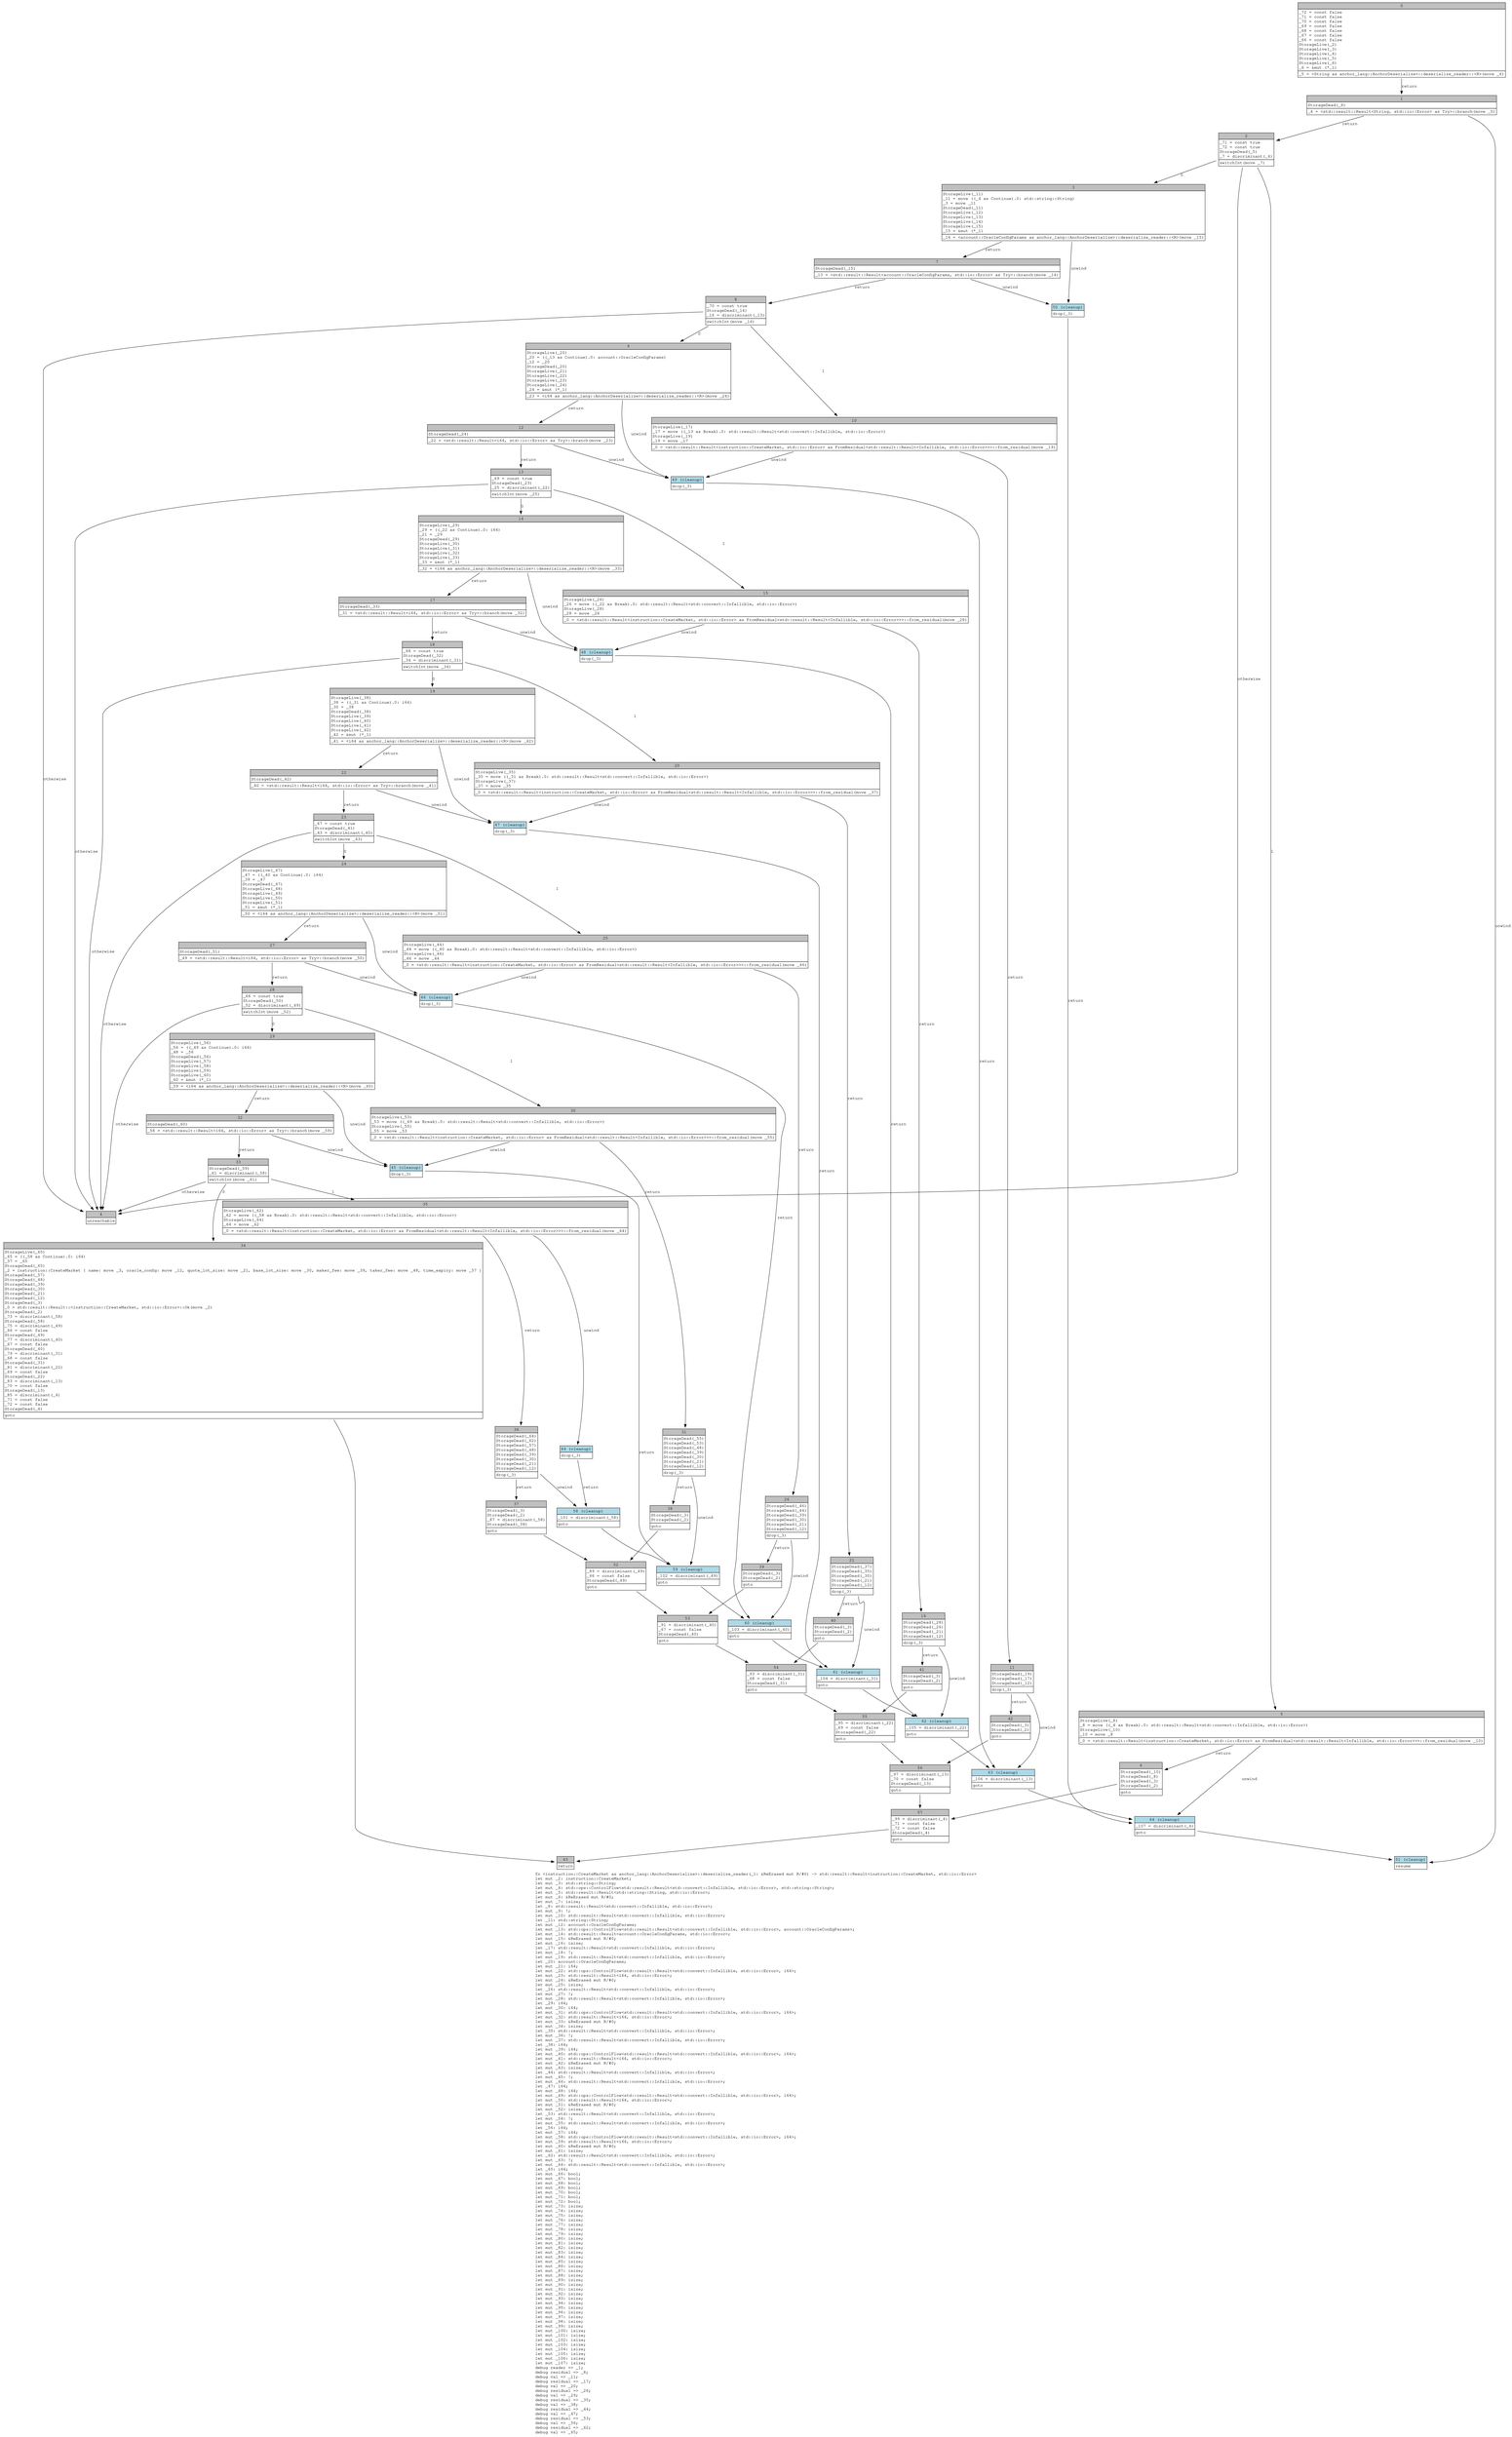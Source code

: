 digraph Mir_0_1341 {
    graph [fontname="Courier, monospace"];
    node [fontname="Courier, monospace"];
    edge [fontname="Courier, monospace"];
    label=<fn &lt;instruction::CreateMarket as anchor_lang::AnchorDeserialize&gt;::deserialize_reader(_1: &amp;ReErased mut R/#0) -&gt; std::result::Result&lt;instruction::CreateMarket, std::io::Error&gt;<br align="left"/>let mut _2: instruction::CreateMarket;<br align="left"/>let mut _3: std::string::String;<br align="left"/>let mut _4: std::ops::ControlFlow&lt;std::result::Result&lt;std::convert::Infallible, std::io::Error&gt;, std::string::String&gt;;<br align="left"/>let mut _5: std::result::Result&lt;std::string::String, std::io::Error&gt;;<br align="left"/>let mut _6: &amp;ReErased mut R/#0;<br align="left"/>let mut _7: isize;<br align="left"/>let _8: std::result::Result&lt;std::convert::Infallible, std::io::Error&gt;;<br align="left"/>let mut _9: !;<br align="left"/>let mut _10: std::result::Result&lt;std::convert::Infallible, std::io::Error&gt;;<br align="left"/>let _11: std::string::String;<br align="left"/>let mut _12: account::OracleConfigParams;<br align="left"/>let mut _13: std::ops::ControlFlow&lt;std::result::Result&lt;std::convert::Infallible, std::io::Error&gt;, account::OracleConfigParams&gt;;<br align="left"/>let mut _14: std::result::Result&lt;account::OracleConfigParams, std::io::Error&gt;;<br align="left"/>let mut _15: &amp;ReErased mut R/#0;<br align="left"/>let mut _16: isize;<br align="left"/>let _17: std::result::Result&lt;std::convert::Infallible, std::io::Error&gt;;<br align="left"/>let mut _18: !;<br align="left"/>let mut _19: std::result::Result&lt;std::convert::Infallible, std::io::Error&gt;;<br align="left"/>let _20: account::OracleConfigParams;<br align="left"/>let mut _21: i64;<br align="left"/>let mut _22: std::ops::ControlFlow&lt;std::result::Result&lt;std::convert::Infallible, std::io::Error&gt;, i64&gt;;<br align="left"/>let mut _23: std::result::Result&lt;i64, std::io::Error&gt;;<br align="left"/>let mut _24: &amp;ReErased mut R/#0;<br align="left"/>let mut _25: isize;<br align="left"/>let _26: std::result::Result&lt;std::convert::Infallible, std::io::Error&gt;;<br align="left"/>let mut _27: !;<br align="left"/>let mut _28: std::result::Result&lt;std::convert::Infallible, std::io::Error&gt;;<br align="left"/>let _29: i64;<br align="left"/>let mut _30: i64;<br align="left"/>let mut _31: std::ops::ControlFlow&lt;std::result::Result&lt;std::convert::Infallible, std::io::Error&gt;, i64&gt;;<br align="left"/>let mut _32: std::result::Result&lt;i64, std::io::Error&gt;;<br align="left"/>let mut _33: &amp;ReErased mut R/#0;<br align="left"/>let mut _34: isize;<br align="left"/>let _35: std::result::Result&lt;std::convert::Infallible, std::io::Error&gt;;<br align="left"/>let mut _36: !;<br align="left"/>let mut _37: std::result::Result&lt;std::convert::Infallible, std::io::Error&gt;;<br align="left"/>let _38: i64;<br align="left"/>let mut _39: i64;<br align="left"/>let mut _40: std::ops::ControlFlow&lt;std::result::Result&lt;std::convert::Infallible, std::io::Error&gt;, i64&gt;;<br align="left"/>let mut _41: std::result::Result&lt;i64, std::io::Error&gt;;<br align="left"/>let mut _42: &amp;ReErased mut R/#0;<br align="left"/>let mut _43: isize;<br align="left"/>let _44: std::result::Result&lt;std::convert::Infallible, std::io::Error&gt;;<br align="left"/>let mut _45: !;<br align="left"/>let mut _46: std::result::Result&lt;std::convert::Infallible, std::io::Error&gt;;<br align="left"/>let _47: i64;<br align="left"/>let mut _48: i64;<br align="left"/>let mut _49: std::ops::ControlFlow&lt;std::result::Result&lt;std::convert::Infallible, std::io::Error&gt;, i64&gt;;<br align="left"/>let mut _50: std::result::Result&lt;i64, std::io::Error&gt;;<br align="left"/>let mut _51: &amp;ReErased mut R/#0;<br align="left"/>let mut _52: isize;<br align="left"/>let _53: std::result::Result&lt;std::convert::Infallible, std::io::Error&gt;;<br align="left"/>let mut _54: !;<br align="left"/>let mut _55: std::result::Result&lt;std::convert::Infallible, std::io::Error&gt;;<br align="left"/>let _56: i64;<br align="left"/>let mut _57: i64;<br align="left"/>let mut _58: std::ops::ControlFlow&lt;std::result::Result&lt;std::convert::Infallible, std::io::Error&gt;, i64&gt;;<br align="left"/>let mut _59: std::result::Result&lt;i64, std::io::Error&gt;;<br align="left"/>let mut _60: &amp;ReErased mut R/#0;<br align="left"/>let mut _61: isize;<br align="left"/>let _62: std::result::Result&lt;std::convert::Infallible, std::io::Error&gt;;<br align="left"/>let mut _63: !;<br align="left"/>let mut _64: std::result::Result&lt;std::convert::Infallible, std::io::Error&gt;;<br align="left"/>let _65: i64;<br align="left"/>let mut _66: bool;<br align="left"/>let mut _67: bool;<br align="left"/>let mut _68: bool;<br align="left"/>let mut _69: bool;<br align="left"/>let mut _70: bool;<br align="left"/>let mut _71: bool;<br align="left"/>let mut _72: bool;<br align="left"/>let mut _73: isize;<br align="left"/>let mut _74: isize;<br align="left"/>let mut _75: isize;<br align="left"/>let mut _76: isize;<br align="left"/>let mut _77: isize;<br align="left"/>let mut _78: isize;<br align="left"/>let mut _79: isize;<br align="left"/>let mut _80: isize;<br align="left"/>let mut _81: isize;<br align="left"/>let mut _82: isize;<br align="left"/>let mut _83: isize;<br align="left"/>let mut _84: isize;<br align="left"/>let mut _85: isize;<br align="left"/>let mut _86: isize;<br align="left"/>let mut _87: isize;<br align="left"/>let mut _88: isize;<br align="left"/>let mut _89: isize;<br align="left"/>let mut _90: isize;<br align="left"/>let mut _91: isize;<br align="left"/>let mut _92: isize;<br align="left"/>let mut _93: isize;<br align="left"/>let mut _94: isize;<br align="left"/>let mut _95: isize;<br align="left"/>let mut _96: isize;<br align="left"/>let mut _97: isize;<br align="left"/>let mut _98: isize;<br align="left"/>let mut _99: isize;<br align="left"/>let mut _100: isize;<br align="left"/>let mut _101: isize;<br align="left"/>let mut _102: isize;<br align="left"/>let mut _103: isize;<br align="left"/>let mut _104: isize;<br align="left"/>let mut _105: isize;<br align="left"/>let mut _106: isize;<br align="left"/>let mut _107: isize;<br align="left"/>debug reader =&gt; _1;<br align="left"/>debug residual =&gt; _8;<br align="left"/>debug val =&gt; _11;<br align="left"/>debug residual =&gt; _17;<br align="left"/>debug val =&gt; _20;<br align="left"/>debug residual =&gt; _26;<br align="left"/>debug val =&gt; _29;<br align="left"/>debug residual =&gt; _35;<br align="left"/>debug val =&gt; _38;<br align="left"/>debug residual =&gt; _44;<br align="left"/>debug val =&gt; _47;<br align="left"/>debug residual =&gt; _53;<br align="left"/>debug val =&gt; _56;<br align="left"/>debug residual =&gt; _62;<br align="left"/>debug val =&gt; _65;<br align="left"/>>;
    bb0__0_1341 [shape="none", label=<<table border="0" cellborder="1" cellspacing="0"><tr><td bgcolor="gray" align="center" colspan="1">0</td></tr><tr><td align="left" balign="left">_72 = const false<br/>_71 = const false<br/>_70 = const false<br/>_69 = const false<br/>_68 = const false<br/>_67 = const false<br/>_66 = const false<br/>StorageLive(_2)<br/>StorageLive(_3)<br/>StorageLive(_4)<br/>StorageLive(_5)<br/>StorageLive(_6)<br/>_6 = &amp;mut (*_1)<br/></td></tr><tr><td align="left">_5 = &lt;String as anchor_lang::AnchorDeserialize&gt;::deserialize_reader::&lt;R&gt;(move _6)</td></tr></table>>];
    bb1__0_1341 [shape="none", label=<<table border="0" cellborder="1" cellspacing="0"><tr><td bgcolor="gray" align="center" colspan="1">1</td></tr><tr><td align="left" balign="left">StorageDead(_6)<br/></td></tr><tr><td align="left">_4 = &lt;std::result::Result&lt;String, std::io::Error&gt; as Try&gt;::branch(move _5)</td></tr></table>>];
    bb2__0_1341 [shape="none", label=<<table border="0" cellborder="1" cellspacing="0"><tr><td bgcolor="gray" align="center" colspan="1">2</td></tr><tr><td align="left" balign="left">_71 = const true<br/>_72 = const true<br/>StorageDead(_5)<br/>_7 = discriminant(_4)<br/></td></tr><tr><td align="left">switchInt(move _7)</td></tr></table>>];
    bb3__0_1341 [shape="none", label=<<table border="0" cellborder="1" cellspacing="0"><tr><td bgcolor="gray" align="center" colspan="1">3</td></tr><tr><td align="left" balign="left">StorageLive(_11)<br/>_11 = move ((_4 as Continue).0: std::string::String)<br/>_3 = move _11<br/>StorageDead(_11)<br/>StorageLive(_12)<br/>StorageLive(_13)<br/>StorageLive(_14)<br/>StorageLive(_15)<br/>_15 = &amp;mut (*_1)<br/></td></tr><tr><td align="left">_14 = &lt;account::OracleConfigParams as anchor_lang::AnchorDeserialize&gt;::deserialize_reader::&lt;R&gt;(move _15)</td></tr></table>>];
    bb4__0_1341 [shape="none", label=<<table border="0" cellborder="1" cellspacing="0"><tr><td bgcolor="gray" align="center" colspan="1">4</td></tr><tr><td align="left">unreachable</td></tr></table>>];
    bb5__0_1341 [shape="none", label=<<table border="0" cellborder="1" cellspacing="0"><tr><td bgcolor="gray" align="center" colspan="1">5</td></tr><tr><td align="left" balign="left">StorageLive(_8)<br/>_8 = move ((_4 as Break).0: std::result::Result&lt;std::convert::Infallible, std::io::Error&gt;)<br/>StorageLive(_10)<br/>_10 = move _8<br/></td></tr><tr><td align="left">_0 = &lt;std::result::Result&lt;instruction::CreateMarket, std::io::Error&gt; as FromResidual&lt;std::result::Result&lt;Infallible, std::io::Error&gt;&gt;&gt;::from_residual(move _10)</td></tr></table>>];
    bb6__0_1341 [shape="none", label=<<table border="0" cellborder="1" cellspacing="0"><tr><td bgcolor="gray" align="center" colspan="1">6</td></tr><tr><td align="left" balign="left">StorageDead(_10)<br/>StorageDead(_8)<br/>StorageDead(_3)<br/>StorageDead(_2)<br/></td></tr><tr><td align="left">goto</td></tr></table>>];
    bb7__0_1341 [shape="none", label=<<table border="0" cellborder="1" cellspacing="0"><tr><td bgcolor="gray" align="center" colspan="1">7</td></tr><tr><td align="left" balign="left">StorageDead(_15)<br/></td></tr><tr><td align="left">_13 = &lt;std::result::Result&lt;account::OracleConfigParams, std::io::Error&gt; as Try&gt;::branch(move _14)</td></tr></table>>];
    bb8__0_1341 [shape="none", label=<<table border="0" cellborder="1" cellspacing="0"><tr><td bgcolor="gray" align="center" colspan="1">8</td></tr><tr><td align="left" balign="left">_70 = const true<br/>StorageDead(_14)<br/>_16 = discriminant(_13)<br/></td></tr><tr><td align="left">switchInt(move _16)</td></tr></table>>];
    bb9__0_1341 [shape="none", label=<<table border="0" cellborder="1" cellspacing="0"><tr><td bgcolor="gray" align="center" colspan="1">9</td></tr><tr><td align="left" balign="left">StorageLive(_20)<br/>_20 = ((_13 as Continue).0: account::OracleConfigParams)<br/>_12 = _20<br/>StorageDead(_20)<br/>StorageLive(_21)<br/>StorageLive(_22)<br/>StorageLive(_23)<br/>StorageLive(_24)<br/>_24 = &amp;mut (*_1)<br/></td></tr><tr><td align="left">_23 = &lt;i64 as anchor_lang::AnchorDeserialize&gt;::deserialize_reader::&lt;R&gt;(move _24)</td></tr></table>>];
    bb10__0_1341 [shape="none", label=<<table border="0" cellborder="1" cellspacing="0"><tr><td bgcolor="gray" align="center" colspan="1">10</td></tr><tr><td align="left" balign="left">StorageLive(_17)<br/>_17 = move ((_13 as Break).0: std::result::Result&lt;std::convert::Infallible, std::io::Error&gt;)<br/>StorageLive(_19)<br/>_19 = move _17<br/></td></tr><tr><td align="left">_0 = &lt;std::result::Result&lt;instruction::CreateMarket, std::io::Error&gt; as FromResidual&lt;std::result::Result&lt;Infallible, std::io::Error&gt;&gt;&gt;::from_residual(move _19)</td></tr></table>>];
    bb11__0_1341 [shape="none", label=<<table border="0" cellborder="1" cellspacing="0"><tr><td bgcolor="gray" align="center" colspan="1">11</td></tr><tr><td align="left" balign="left">StorageDead(_19)<br/>StorageDead(_17)<br/>StorageDead(_12)<br/></td></tr><tr><td align="left">drop(_3)</td></tr></table>>];
    bb12__0_1341 [shape="none", label=<<table border="0" cellborder="1" cellspacing="0"><tr><td bgcolor="gray" align="center" colspan="1">12</td></tr><tr><td align="left" balign="left">StorageDead(_24)<br/></td></tr><tr><td align="left">_22 = &lt;std::result::Result&lt;i64, std::io::Error&gt; as Try&gt;::branch(move _23)</td></tr></table>>];
    bb13__0_1341 [shape="none", label=<<table border="0" cellborder="1" cellspacing="0"><tr><td bgcolor="gray" align="center" colspan="1">13</td></tr><tr><td align="left" balign="left">_69 = const true<br/>StorageDead(_23)<br/>_25 = discriminant(_22)<br/></td></tr><tr><td align="left">switchInt(move _25)</td></tr></table>>];
    bb14__0_1341 [shape="none", label=<<table border="0" cellborder="1" cellspacing="0"><tr><td bgcolor="gray" align="center" colspan="1">14</td></tr><tr><td align="left" balign="left">StorageLive(_29)<br/>_29 = ((_22 as Continue).0: i64)<br/>_21 = _29<br/>StorageDead(_29)<br/>StorageLive(_30)<br/>StorageLive(_31)<br/>StorageLive(_32)<br/>StorageLive(_33)<br/>_33 = &amp;mut (*_1)<br/></td></tr><tr><td align="left">_32 = &lt;i64 as anchor_lang::AnchorDeserialize&gt;::deserialize_reader::&lt;R&gt;(move _33)</td></tr></table>>];
    bb15__0_1341 [shape="none", label=<<table border="0" cellborder="1" cellspacing="0"><tr><td bgcolor="gray" align="center" colspan="1">15</td></tr><tr><td align="left" balign="left">StorageLive(_26)<br/>_26 = move ((_22 as Break).0: std::result::Result&lt;std::convert::Infallible, std::io::Error&gt;)<br/>StorageLive(_28)<br/>_28 = move _26<br/></td></tr><tr><td align="left">_0 = &lt;std::result::Result&lt;instruction::CreateMarket, std::io::Error&gt; as FromResidual&lt;std::result::Result&lt;Infallible, std::io::Error&gt;&gt;&gt;::from_residual(move _28)</td></tr></table>>];
    bb16__0_1341 [shape="none", label=<<table border="0" cellborder="1" cellspacing="0"><tr><td bgcolor="gray" align="center" colspan="1">16</td></tr><tr><td align="left" balign="left">StorageDead(_28)<br/>StorageDead(_26)<br/>StorageDead(_21)<br/>StorageDead(_12)<br/></td></tr><tr><td align="left">drop(_3)</td></tr></table>>];
    bb17__0_1341 [shape="none", label=<<table border="0" cellborder="1" cellspacing="0"><tr><td bgcolor="gray" align="center" colspan="1">17</td></tr><tr><td align="left" balign="left">StorageDead(_33)<br/></td></tr><tr><td align="left">_31 = &lt;std::result::Result&lt;i64, std::io::Error&gt; as Try&gt;::branch(move _32)</td></tr></table>>];
    bb18__0_1341 [shape="none", label=<<table border="0" cellborder="1" cellspacing="0"><tr><td bgcolor="gray" align="center" colspan="1">18</td></tr><tr><td align="left" balign="left">_68 = const true<br/>StorageDead(_32)<br/>_34 = discriminant(_31)<br/></td></tr><tr><td align="left">switchInt(move _34)</td></tr></table>>];
    bb19__0_1341 [shape="none", label=<<table border="0" cellborder="1" cellspacing="0"><tr><td bgcolor="gray" align="center" colspan="1">19</td></tr><tr><td align="left" balign="left">StorageLive(_38)<br/>_38 = ((_31 as Continue).0: i64)<br/>_30 = _38<br/>StorageDead(_38)<br/>StorageLive(_39)<br/>StorageLive(_40)<br/>StorageLive(_41)<br/>StorageLive(_42)<br/>_42 = &amp;mut (*_1)<br/></td></tr><tr><td align="left">_41 = &lt;i64 as anchor_lang::AnchorDeserialize&gt;::deserialize_reader::&lt;R&gt;(move _42)</td></tr></table>>];
    bb20__0_1341 [shape="none", label=<<table border="0" cellborder="1" cellspacing="0"><tr><td bgcolor="gray" align="center" colspan="1">20</td></tr><tr><td align="left" balign="left">StorageLive(_35)<br/>_35 = move ((_31 as Break).0: std::result::Result&lt;std::convert::Infallible, std::io::Error&gt;)<br/>StorageLive(_37)<br/>_37 = move _35<br/></td></tr><tr><td align="left">_0 = &lt;std::result::Result&lt;instruction::CreateMarket, std::io::Error&gt; as FromResidual&lt;std::result::Result&lt;Infallible, std::io::Error&gt;&gt;&gt;::from_residual(move _37)</td></tr></table>>];
    bb21__0_1341 [shape="none", label=<<table border="0" cellborder="1" cellspacing="0"><tr><td bgcolor="gray" align="center" colspan="1">21</td></tr><tr><td align="left" balign="left">StorageDead(_37)<br/>StorageDead(_35)<br/>StorageDead(_30)<br/>StorageDead(_21)<br/>StorageDead(_12)<br/></td></tr><tr><td align="left">drop(_3)</td></tr></table>>];
    bb22__0_1341 [shape="none", label=<<table border="0" cellborder="1" cellspacing="0"><tr><td bgcolor="gray" align="center" colspan="1">22</td></tr><tr><td align="left" balign="left">StorageDead(_42)<br/></td></tr><tr><td align="left">_40 = &lt;std::result::Result&lt;i64, std::io::Error&gt; as Try&gt;::branch(move _41)</td></tr></table>>];
    bb23__0_1341 [shape="none", label=<<table border="0" cellborder="1" cellspacing="0"><tr><td bgcolor="gray" align="center" colspan="1">23</td></tr><tr><td align="left" balign="left">_67 = const true<br/>StorageDead(_41)<br/>_43 = discriminant(_40)<br/></td></tr><tr><td align="left">switchInt(move _43)</td></tr></table>>];
    bb24__0_1341 [shape="none", label=<<table border="0" cellborder="1" cellspacing="0"><tr><td bgcolor="gray" align="center" colspan="1">24</td></tr><tr><td align="left" balign="left">StorageLive(_47)<br/>_47 = ((_40 as Continue).0: i64)<br/>_39 = _47<br/>StorageDead(_47)<br/>StorageLive(_48)<br/>StorageLive(_49)<br/>StorageLive(_50)<br/>StorageLive(_51)<br/>_51 = &amp;mut (*_1)<br/></td></tr><tr><td align="left">_50 = &lt;i64 as anchor_lang::AnchorDeserialize&gt;::deserialize_reader::&lt;R&gt;(move _51)</td></tr></table>>];
    bb25__0_1341 [shape="none", label=<<table border="0" cellborder="1" cellspacing="0"><tr><td bgcolor="gray" align="center" colspan="1">25</td></tr><tr><td align="left" balign="left">StorageLive(_44)<br/>_44 = move ((_40 as Break).0: std::result::Result&lt;std::convert::Infallible, std::io::Error&gt;)<br/>StorageLive(_46)<br/>_46 = move _44<br/></td></tr><tr><td align="left">_0 = &lt;std::result::Result&lt;instruction::CreateMarket, std::io::Error&gt; as FromResidual&lt;std::result::Result&lt;Infallible, std::io::Error&gt;&gt;&gt;::from_residual(move _46)</td></tr></table>>];
    bb26__0_1341 [shape="none", label=<<table border="0" cellborder="1" cellspacing="0"><tr><td bgcolor="gray" align="center" colspan="1">26</td></tr><tr><td align="left" balign="left">StorageDead(_46)<br/>StorageDead(_44)<br/>StorageDead(_39)<br/>StorageDead(_30)<br/>StorageDead(_21)<br/>StorageDead(_12)<br/></td></tr><tr><td align="left">drop(_3)</td></tr></table>>];
    bb27__0_1341 [shape="none", label=<<table border="0" cellborder="1" cellspacing="0"><tr><td bgcolor="gray" align="center" colspan="1">27</td></tr><tr><td align="left" balign="left">StorageDead(_51)<br/></td></tr><tr><td align="left">_49 = &lt;std::result::Result&lt;i64, std::io::Error&gt; as Try&gt;::branch(move _50)</td></tr></table>>];
    bb28__0_1341 [shape="none", label=<<table border="0" cellborder="1" cellspacing="0"><tr><td bgcolor="gray" align="center" colspan="1">28</td></tr><tr><td align="left" balign="left">_66 = const true<br/>StorageDead(_50)<br/>_52 = discriminant(_49)<br/></td></tr><tr><td align="left">switchInt(move _52)</td></tr></table>>];
    bb29__0_1341 [shape="none", label=<<table border="0" cellborder="1" cellspacing="0"><tr><td bgcolor="gray" align="center" colspan="1">29</td></tr><tr><td align="left" balign="left">StorageLive(_56)<br/>_56 = ((_49 as Continue).0: i64)<br/>_48 = _56<br/>StorageDead(_56)<br/>StorageLive(_57)<br/>StorageLive(_58)<br/>StorageLive(_59)<br/>StorageLive(_60)<br/>_60 = &amp;mut (*_1)<br/></td></tr><tr><td align="left">_59 = &lt;i64 as anchor_lang::AnchorDeserialize&gt;::deserialize_reader::&lt;R&gt;(move _60)</td></tr></table>>];
    bb30__0_1341 [shape="none", label=<<table border="0" cellborder="1" cellspacing="0"><tr><td bgcolor="gray" align="center" colspan="1">30</td></tr><tr><td align="left" balign="left">StorageLive(_53)<br/>_53 = move ((_49 as Break).0: std::result::Result&lt;std::convert::Infallible, std::io::Error&gt;)<br/>StorageLive(_55)<br/>_55 = move _53<br/></td></tr><tr><td align="left">_0 = &lt;std::result::Result&lt;instruction::CreateMarket, std::io::Error&gt; as FromResidual&lt;std::result::Result&lt;Infallible, std::io::Error&gt;&gt;&gt;::from_residual(move _55)</td></tr></table>>];
    bb31__0_1341 [shape="none", label=<<table border="0" cellborder="1" cellspacing="0"><tr><td bgcolor="gray" align="center" colspan="1">31</td></tr><tr><td align="left" balign="left">StorageDead(_55)<br/>StorageDead(_53)<br/>StorageDead(_48)<br/>StorageDead(_39)<br/>StorageDead(_30)<br/>StorageDead(_21)<br/>StorageDead(_12)<br/></td></tr><tr><td align="left">drop(_3)</td></tr></table>>];
    bb32__0_1341 [shape="none", label=<<table border="0" cellborder="1" cellspacing="0"><tr><td bgcolor="gray" align="center" colspan="1">32</td></tr><tr><td align="left" balign="left">StorageDead(_60)<br/></td></tr><tr><td align="left">_58 = &lt;std::result::Result&lt;i64, std::io::Error&gt; as Try&gt;::branch(move _59)</td></tr></table>>];
    bb33__0_1341 [shape="none", label=<<table border="0" cellborder="1" cellspacing="0"><tr><td bgcolor="gray" align="center" colspan="1">33</td></tr><tr><td align="left" balign="left">StorageDead(_59)<br/>_61 = discriminant(_58)<br/></td></tr><tr><td align="left">switchInt(move _61)</td></tr></table>>];
    bb34__0_1341 [shape="none", label=<<table border="0" cellborder="1" cellspacing="0"><tr><td bgcolor="gray" align="center" colspan="1">34</td></tr><tr><td align="left" balign="left">StorageLive(_65)<br/>_65 = ((_58 as Continue).0: i64)<br/>_57 = _65<br/>StorageDead(_65)<br/>_2 = instruction::CreateMarket { name: move _3, oracle_config: move _12, quote_lot_size: move _21, base_lot_size: move _30, maker_fee: move _39, taker_fee: move _48, time_expiry: move _57 }<br/>StorageDead(_57)<br/>StorageDead(_48)<br/>StorageDead(_39)<br/>StorageDead(_30)<br/>StorageDead(_21)<br/>StorageDead(_12)<br/>StorageDead(_3)<br/>_0 = std::result::Result::&lt;instruction::CreateMarket, std::io::Error&gt;::Ok(move _2)<br/>StorageDead(_2)<br/>_73 = discriminant(_58)<br/>StorageDead(_58)<br/>_75 = discriminant(_49)<br/>_66 = const false<br/>StorageDead(_49)<br/>_77 = discriminant(_40)<br/>_67 = const false<br/>StorageDead(_40)<br/>_79 = discriminant(_31)<br/>_68 = const false<br/>StorageDead(_31)<br/>_81 = discriminant(_22)<br/>_69 = const false<br/>StorageDead(_22)<br/>_83 = discriminant(_13)<br/>_70 = const false<br/>StorageDead(_13)<br/>_85 = discriminant(_4)<br/>_71 = const false<br/>_72 = const false<br/>StorageDead(_4)<br/></td></tr><tr><td align="left">goto</td></tr></table>>];
    bb35__0_1341 [shape="none", label=<<table border="0" cellborder="1" cellspacing="0"><tr><td bgcolor="gray" align="center" colspan="1">35</td></tr><tr><td align="left" balign="left">StorageLive(_62)<br/>_62 = move ((_58 as Break).0: std::result::Result&lt;std::convert::Infallible, std::io::Error&gt;)<br/>StorageLive(_64)<br/>_64 = move _62<br/></td></tr><tr><td align="left">_0 = &lt;std::result::Result&lt;instruction::CreateMarket, std::io::Error&gt; as FromResidual&lt;std::result::Result&lt;Infallible, std::io::Error&gt;&gt;&gt;::from_residual(move _64)</td></tr></table>>];
    bb36__0_1341 [shape="none", label=<<table border="0" cellborder="1" cellspacing="0"><tr><td bgcolor="gray" align="center" colspan="1">36</td></tr><tr><td align="left" balign="left">StorageDead(_64)<br/>StorageDead(_62)<br/>StorageDead(_57)<br/>StorageDead(_48)<br/>StorageDead(_39)<br/>StorageDead(_30)<br/>StorageDead(_21)<br/>StorageDead(_12)<br/></td></tr><tr><td align="left">drop(_3)</td></tr></table>>];
    bb37__0_1341 [shape="none", label=<<table border="0" cellborder="1" cellspacing="0"><tr><td bgcolor="gray" align="center" colspan="1">37</td></tr><tr><td align="left" balign="left">StorageDead(_3)<br/>StorageDead(_2)<br/>_87 = discriminant(_58)<br/>StorageDead(_58)<br/></td></tr><tr><td align="left">goto</td></tr></table>>];
    bb38__0_1341 [shape="none", label=<<table border="0" cellborder="1" cellspacing="0"><tr><td bgcolor="gray" align="center" colspan="1">38</td></tr><tr><td align="left" balign="left">StorageDead(_3)<br/>StorageDead(_2)<br/></td></tr><tr><td align="left">goto</td></tr></table>>];
    bb39__0_1341 [shape="none", label=<<table border="0" cellborder="1" cellspacing="0"><tr><td bgcolor="gray" align="center" colspan="1">39</td></tr><tr><td align="left" balign="left">StorageDead(_3)<br/>StorageDead(_2)<br/></td></tr><tr><td align="left">goto</td></tr></table>>];
    bb40__0_1341 [shape="none", label=<<table border="0" cellborder="1" cellspacing="0"><tr><td bgcolor="gray" align="center" colspan="1">40</td></tr><tr><td align="left" balign="left">StorageDead(_3)<br/>StorageDead(_2)<br/></td></tr><tr><td align="left">goto</td></tr></table>>];
    bb41__0_1341 [shape="none", label=<<table border="0" cellborder="1" cellspacing="0"><tr><td bgcolor="gray" align="center" colspan="1">41</td></tr><tr><td align="left" balign="left">StorageDead(_3)<br/>StorageDead(_2)<br/></td></tr><tr><td align="left">goto</td></tr></table>>];
    bb42__0_1341 [shape="none", label=<<table border="0" cellborder="1" cellspacing="0"><tr><td bgcolor="gray" align="center" colspan="1">42</td></tr><tr><td align="left" balign="left">StorageDead(_3)<br/>StorageDead(_2)<br/></td></tr><tr><td align="left">goto</td></tr></table>>];
    bb43__0_1341 [shape="none", label=<<table border="0" cellborder="1" cellspacing="0"><tr><td bgcolor="gray" align="center" colspan="1">43</td></tr><tr><td align="left">return</td></tr></table>>];
    bb44__0_1341 [shape="none", label=<<table border="0" cellborder="1" cellspacing="0"><tr><td bgcolor="lightblue" align="center" colspan="1">44 (cleanup)</td></tr><tr><td align="left">drop(_3)</td></tr></table>>];
    bb45__0_1341 [shape="none", label=<<table border="0" cellborder="1" cellspacing="0"><tr><td bgcolor="lightblue" align="center" colspan="1">45 (cleanup)</td></tr><tr><td align="left">drop(_3)</td></tr></table>>];
    bb46__0_1341 [shape="none", label=<<table border="0" cellborder="1" cellspacing="0"><tr><td bgcolor="lightblue" align="center" colspan="1">46 (cleanup)</td></tr><tr><td align="left">drop(_3)</td></tr></table>>];
    bb47__0_1341 [shape="none", label=<<table border="0" cellborder="1" cellspacing="0"><tr><td bgcolor="lightblue" align="center" colspan="1">47 (cleanup)</td></tr><tr><td align="left">drop(_3)</td></tr></table>>];
    bb48__0_1341 [shape="none", label=<<table border="0" cellborder="1" cellspacing="0"><tr><td bgcolor="lightblue" align="center" colspan="1">48 (cleanup)</td></tr><tr><td align="left">drop(_3)</td></tr></table>>];
    bb49__0_1341 [shape="none", label=<<table border="0" cellborder="1" cellspacing="0"><tr><td bgcolor="lightblue" align="center" colspan="1">49 (cleanup)</td></tr><tr><td align="left">drop(_3)</td></tr></table>>];
    bb50__0_1341 [shape="none", label=<<table border="0" cellborder="1" cellspacing="0"><tr><td bgcolor="lightblue" align="center" colspan="1">50 (cleanup)</td></tr><tr><td align="left">drop(_3)</td></tr></table>>];
    bb51__0_1341 [shape="none", label=<<table border="0" cellborder="1" cellspacing="0"><tr><td bgcolor="lightblue" align="center" colspan="1">51 (cleanup)</td></tr><tr><td align="left">resume</td></tr></table>>];
    bb52__0_1341 [shape="none", label=<<table border="0" cellborder="1" cellspacing="0"><tr><td bgcolor="gray" align="center" colspan="1">52</td></tr><tr><td align="left" balign="left">_89 = discriminant(_49)<br/>_66 = const false<br/>StorageDead(_49)<br/></td></tr><tr><td align="left">goto</td></tr></table>>];
    bb53__0_1341 [shape="none", label=<<table border="0" cellborder="1" cellspacing="0"><tr><td bgcolor="gray" align="center" colspan="1">53</td></tr><tr><td align="left" balign="left">_91 = discriminant(_40)<br/>_67 = const false<br/>StorageDead(_40)<br/></td></tr><tr><td align="left">goto</td></tr></table>>];
    bb54__0_1341 [shape="none", label=<<table border="0" cellborder="1" cellspacing="0"><tr><td bgcolor="gray" align="center" colspan="1">54</td></tr><tr><td align="left" balign="left">_93 = discriminant(_31)<br/>_68 = const false<br/>StorageDead(_31)<br/></td></tr><tr><td align="left">goto</td></tr></table>>];
    bb55__0_1341 [shape="none", label=<<table border="0" cellborder="1" cellspacing="0"><tr><td bgcolor="gray" align="center" colspan="1">55</td></tr><tr><td align="left" balign="left">_95 = discriminant(_22)<br/>_69 = const false<br/>StorageDead(_22)<br/></td></tr><tr><td align="left">goto</td></tr></table>>];
    bb56__0_1341 [shape="none", label=<<table border="0" cellborder="1" cellspacing="0"><tr><td bgcolor="gray" align="center" colspan="1">56</td></tr><tr><td align="left" balign="left">_97 = discriminant(_13)<br/>_70 = const false<br/>StorageDead(_13)<br/></td></tr><tr><td align="left">goto</td></tr></table>>];
    bb57__0_1341 [shape="none", label=<<table border="0" cellborder="1" cellspacing="0"><tr><td bgcolor="gray" align="center" colspan="1">57</td></tr><tr><td align="left" balign="left">_99 = discriminant(_4)<br/>_71 = const false<br/>_72 = const false<br/>StorageDead(_4)<br/></td></tr><tr><td align="left">goto</td></tr></table>>];
    bb58__0_1341 [shape="none", label=<<table border="0" cellborder="1" cellspacing="0"><tr><td bgcolor="lightblue" align="center" colspan="1">58 (cleanup)</td></tr><tr><td align="left" balign="left">_101 = discriminant(_58)<br/></td></tr><tr><td align="left">goto</td></tr></table>>];
    bb59__0_1341 [shape="none", label=<<table border="0" cellborder="1" cellspacing="0"><tr><td bgcolor="lightblue" align="center" colspan="1">59 (cleanup)</td></tr><tr><td align="left" balign="left">_102 = discriminant(_49)<br/></td></tr><tr><td align="left">goto</td></tr></table>>];
    bb60__0_1341 [shape="none", label=<<table border="0" cellborder="1" cellspacing="0"><tr><td bgcolor="lightblue" align="center" colspan="1">60 (cleanup)</td></tr><tr><td align="left" balign="left">_103 = discriminant(_40)<br/></td></tr><tr><td align="left">goto</td></tr></table>>];
    bb61__0_1341 [shape="none", label=<<table border="0" cellborder="1" cellspacing="0"><tr><td bgcolor="lightblue" align="center" colspan="1">61 (cleanup)</td></tr><tr><td align="left" balign="left">_104 = discriminant(_31)<br/></td></tr><tr><td align="left">goto</td></tr></table>>];
    bb62__0_1341 [shape="none", label=<<table border="0" cellborder="1" cellspacing="0"><tr><td bgcolor="lightblue" align="center" colspan="1">62 (cleanup)</td></tr><tr><td align="left" balign="left">_105 = discriminant(_22)<br/></td></tr><tr><td align="left">goto</td></tr></table>>];
    bb63__0_1341 [shape="none", label=<<table border="0" cellborder="1" cellspacing="0"><tr><td bgcolor="lightblue" align="center" colspan="1">63 (cleanup)</td></tr><tr><td align="left" balign="left">_106 = discriminant(_13)<br/></td></tr><tr><td align="left">goto</td></tr></table>>];
    bb64__0_1341 [shape="none", label=<<table border="0" cellborder="1" cellspacing="0"><tr><td bgcolor="lightblue" align="center" colspan="1">64 (cleanup)</td></tr><tr><td align="left" balign="left">_107 = discriminant(_4)<br/></td></tr><tr><td align="left">goto</td></tr></table>>];
    bb0__0_1341 -> bb1__0_1341 [label="return"];
    bb1__0_1341 -> bb2__0_1341 [label="return"];
    bb1__0_1341 -> bb51__0_1341 [label="unwind"];
    bb2__0_1341 -> bb3__0_1341 [label="0"];
    bb2__0_1341 -> bb5__0_1341 [label="1"];
    bb2__0_1341 -> bb4__0_1341 [label="otherwise"];
    bb3__0_1341 -> bb7__0_1341 [label="return"];
    bb3__0_1341 -> bb50__0_1341 [label="unwind"];
    bb5__0_1341 -> bb6__0_1341 [label="return"];
    bb5__0_1341 -> bb64__0_1341 [label="unwind"];
    bb6__0_1341 -> bb57__0_1341 [label=""];
    bb7__0_1341 -> bb8__0_1341 [label="return"];
    bb7__0_1341 -> bb50__0_1341 [label="unwind"];
    bb8__0_1341 -> bb9__0_1341 [label="0"];
    bb8__0_1341 -> bb10__0_1341 [label="1"];
    bb8__0_1341 -> bb4__0_1341 [label="otherwise"];
    bb9__0_1341 -> bb12__0_1341 [label="return"];
    bb9__0_1341 -> bb49__0_1341 [label="unwind"];
    bb10__0_1341 -> bb11__0_1341 [label="return"];
    bb10__0_1341 -> bb49__0_1341 [label="unwind"];
    bb11__0_1341 -> bb42__0_1341 [label="return"];
    bb11__0_1341 -> bb63__0_1341 [label="unwind"];
    bb12__0_1341 -> bb13__0_1341 [label="return"];
    bb12__0_1341 -> bb49__0_1341 [label="unwind"];
    bb13__0_1341 -> bb14__0_1341 [label="0"];
    bb13__0_1341 -> bb15__0_1341 [label="1"];
    bb13__0_1341 -> bb4__0_1341 [label="otherwise"];
    bb14__0_1341 -> bb17__0_1341 [label="return"];
    bb14__0_1341 -> bb48__0_1341 [label="unwind"];
    bb15__0_1341 -> bb16__0_1341 [label="return"];
    bb15__0_1341 -> bb48__0_1341 [label="unwind"];
    bb16__0_1341 -> bb41__0_1341 [label="return"];
    bb16__0_1341 -> bb62__0_1341 [label="unwind"];
    bb17__0_1341 -> bb18__0_1341 [label="return"];
    bb17__0_1341 -> bb48__0_1341 [label="unwind"];
    bb18__0_1341 -> bb19__0_1341 [label="0"];
    bb18__0_1341 -> bb20__0_1341 [label="1"];
    bb18__0_1341 -> bb4__0_1341 [label="otherwise"];
    bb19__0_1341 -> bb22__0_1341 [label="return"];
    bb19__0_1341 -> bb47__0_1341 [label="unwind"];
    bb20__0_1341 -> bb21__0_1341 [label="return"];
    bb20__0_1341 -> bb47__0_1341 [label="unwind"];
    bb21__0_1341 -> bb40__0_1341 [label="return"];
    bb21__0_1341 -> bb61__0_1341 [label="unwind"];
    bb22__0_1341 -> bb23__0_1341 [label="return"];
    bb22__0_1341 -> bb47__0_1341 [label="unwind"];
    bb23__0_1341 -> bb24__0_1341 [label="0"];
    bb23__0_1341 -> bb25__0_1341 [label="1"];
    bb23__0_1341 -> bb4__0_1341 [label="otherwise"];
    bb24__0_1341 -> bb27__0_1341 [label="return"];
    bb24__0_1341 -> bb46__0_1341 [label="unwind"];
    bb25__0_1341 -> bb26__0_1341 [label="return"];
    bb25__0_1341 -> bb46__0_1341 [label="unwind"];
    bb26__0_1341 -> bb39__0_1341 [label="return"];
    bb26__0_1341 -> bb60__0_1341 [label="unwind"];
    bb27__0_1341 -> bb28__0_1341 [label="return"];
    bb27__0_1341 -> bb46__0_1341 [label="unwind"];
    bb28__0_1341 -> bb29__0_1341 [label="0"];
    bb28__0_1341 -> bb30__0_1341 [label="1"];
    bb28__0_1341 -> bb4__0_1341 [label="otherwise"];
    bb29__0_1341 -> bb32__0_1341 [label="return"];
    bb29__0_1341 -> bb45__0_1341 [label="unwind"];
    bb30__0_1341 -> bb31__0_1341 [label="return"];
    bb30__0_1341 -> bb45__0_1341 [label="unwind"];
    bb31__0_1341 -> bb38__0_1341 [label="return"];
    bb31__0_1341 -> bb59__0_1341 [label="unwind"];
    bb32__0_1341 -> bb33__0_1341 [label="return"];
    bb32__0_1341 -> bb45__0_1341 [label="unwind"];
    bb33__0_1341 -> bb34__0_1341 [label="0"];
    bb33__0_1341 -> bb35__0_1341 [label="1"];
    bb33__0_1341 -> bb4__0_1341 [label="otherwise"];
    bb34__0_1341 -> bb43__0_1341 [label=""];
    bb35__0_1341 -> bb36__0_1341 [label="return"];
    bb35__0_1341 -> bb44__0_1341 [label="unwind"];
    bb36__0_1341 -> bb37__0_1341 [label="return"];
    bb36__0_1341 -> bb58__0_1341 [label="unwind"];
    bb37__0_1341 -> bb52__0_1341 [label=""];
    bb38__0_1341 -> bb52__0_1341 [label=""];
    bb39__0_1341 -> bb53__0_1341 [label=""];
    bb40__0_1341 -> bb54__0_1341 [label=""];
    bb41__0_1341 -> bb55__0_1341 [label=""];
    bb42__0_1341 -> bb56__0_1341 [label=""];
    bb44__0_1341 -> bb58__0_1341 [label="return"];
    bb45__0_1341 -> bb59__0_1341 [label="return"];
    bb46__0_1341 -> bb60__0_1341 [label="return"];
    bb47__0_1341 -> bb61__0_1341 [label="return"];
    bb48__0_1341 -> bb62__0_1341 [label="return"];
    bb49__0_1341 -> bb63__0_1341 [label="return"];
    bb50__0_1341 -> bb64__0_1341 [label="return"];
    bb52__0_1341 -> bb53__0_1341 [label=""];
    bb53__0_1341 -> bb54__0_1341 [label=""];
    bb54__0_1341 -> bb55__0_1341 [label=""];
    bb55__0_1341 -> bb56__0_1341 [label=""];
    bb56__0_1341 -> bb57__0_1341 [label=""];
    bb57__0_1341 -> bb43__0_1341 [label=""];
    bb58__0_1341 -> bb59__0_1341 [label=""];
    bb59__0_1341 -> bb60__0_1341 [label=""];
    bb60__0_1341 -> bb61__0_1341 [label=""];
    bb61__0_1341 -> bb62__0_1341 [label=""];
    bb62__0_1341 -> bb63__0_1341 [label=""];
    bb63__0_1341 -> bb64__0_1341 [label=""];
    bb64__0_1341 -> bb51__0_1341 [label=""];
}
